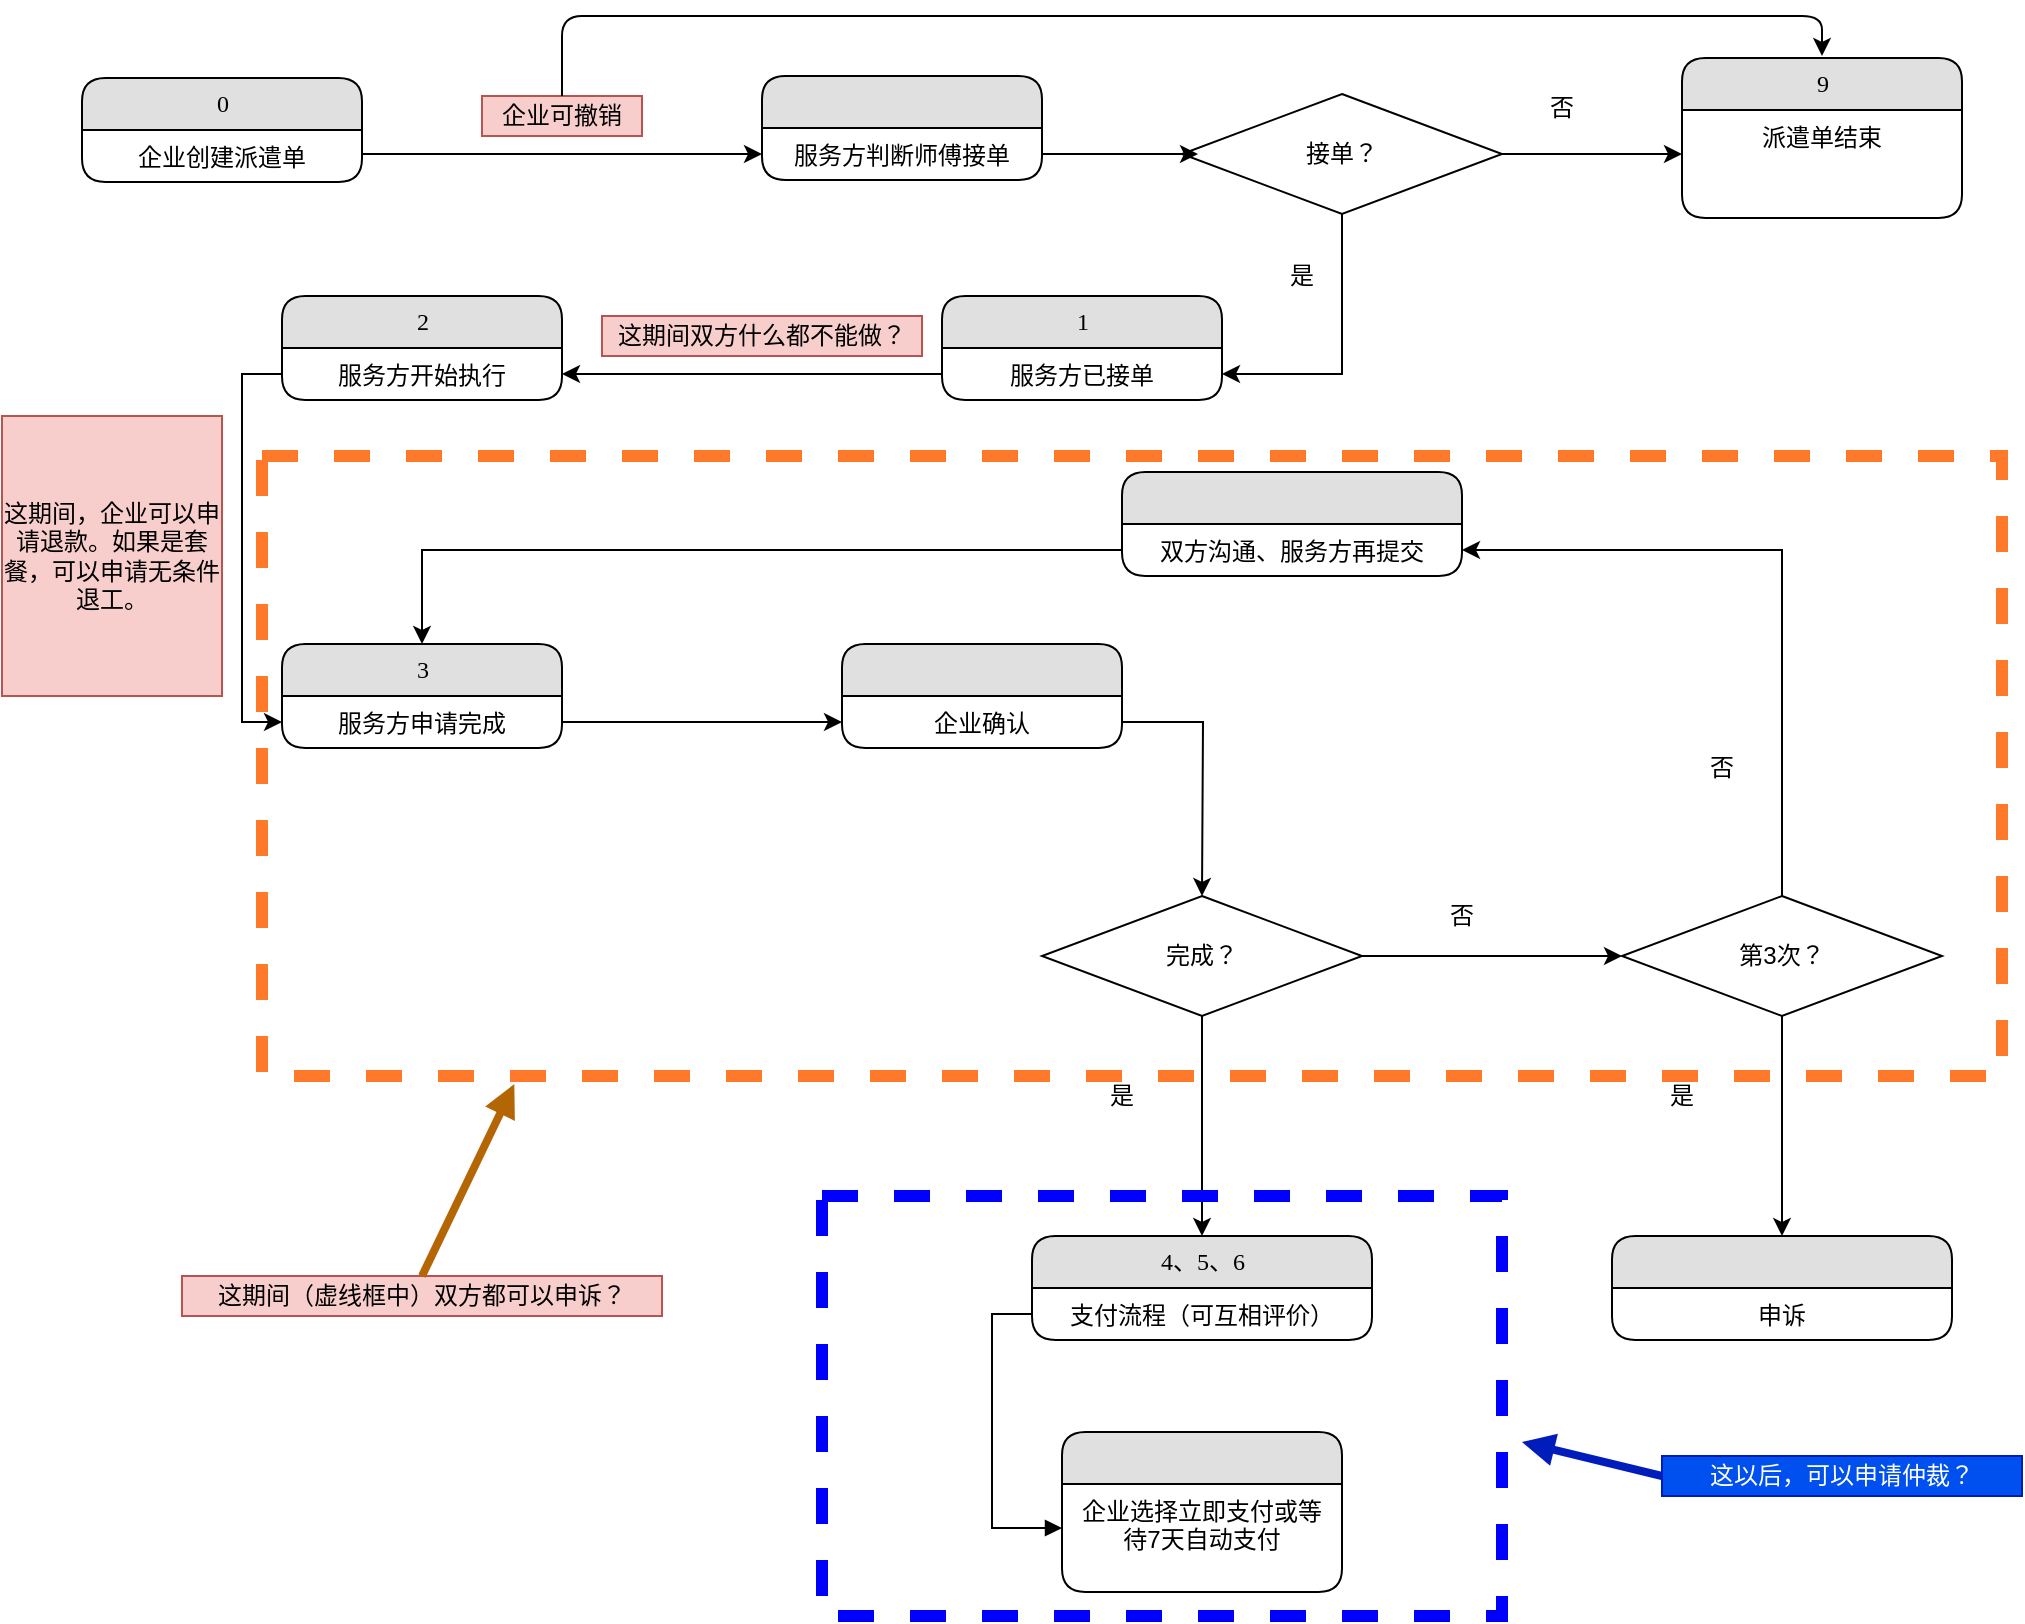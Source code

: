 <mxfile version="12.7.2" type="github">
  <diagram name="Page-1" id="52a04d89-c75d-2922-d76d-85b35f80e030">
    <mxGraphModel dx="1673" dy="934" grid="1" gridSize="10" guides="1" tooltips="1" connect="1" arrows="1" fold="1" page="1" pageScale="1" pageWidth="1100" pageHeight="850" background="#ffffff" math="0" shadow="0">
      <root>
        <mxCell id="0" />
        <mxCell id="1" parent="0" />
        <mxCell id="1fdf3b25b50cf41e-1" value="0" style="swimlane;html=1;fontStyle=0;childLayout=stackLayout;horizontal=1;startSize=26;fillColor=#e0e0e0;horizontalStack=0;resizeParent=1;resizeLast=0;collapsible=1;marginBottom=0;swimlaneFillColor=#ffffff;align=center;rounded=1;shadow=0;comic=0;labelBackgroundColor=none;strokeWidth=1;fontFamily=Verdana;fontSize=12" parent="1" vertex="1">
          <mxGeometry x="120" y="61" width="140" height="52" as="geometry" />
        </mxCell>
        <mxCell id="1fdf3b25b50cf41e-2" value="企业创建派遣单" style="text;html=1;strokeColor=none;fillColor=none;spacingLeft=4;spacingRight=4;whiteSpace=wrap;overflow=hidden;rotatable=0;points=[[0,0.5],[1,0.5]];portConstraint=eastwest;align=center;" parent="1fdf3b25b50cf41e-1" vertex="1">
          <mxGeometry y="26" width="140" height="24" as="geometry" />
        </mxCell>
        <mxCell id="d0jnjU2pJw37aTX6-w42-1" value="" style="swimlane;html=1;fontStyle=0;childLayout=stackLayout;horizontal=1;startSize=26;fillColor=#e0e0e0;horizontalStack=0;resizeParent=1;resizeLast=0;collapsible=1;marginBottom=0;swimlaneFillColor=#ffffff;align=center;rounded=1;shadow=0;comic=0;labelBackgroundColor=none;strokeWidth=1;fontFamily=Verdana;fontSize=12" vertex="1" parent="1">
          <mxGeometry x="460" y="60" width="140" height="52" as="geometry" />
        </mxCell>
        <mxCell id="d0jnjU2pJw37aTX6-w42-2" value="服务方判断师傅接单" style="text;html=1;strokeColor=none;fillColor=none;spacingLeft=4;spacingRight=4;whiteSpace=wrap;overflow=hidden;rotatable=0;points=[[0,0.5],[1,0.5]];portConstraint=eastwest;align=center;" vertex="1" parent="d0jnjU2pJw37aTX6-w42-1">
          <mxGeometry y="26" width="140" height="26" as="geometry" />
        </mxCell>
        <mxCell id="d0jnjU2pJw37aTX6-w42-3" value="1" style="swimlane;html=1;fontStyle=0;childLayout=stackLayout;horizontal=1;startSize=26;fillColor=#e0e0e0;horizontalStack=0;resizeParent=1;resizeLast=0;collapsible=1;marginBottom=0;swimlaneFillColor=#ffffff;align=center;rounded=1;shadow=0;comic=0;labelBackgroundColor=none;strokeWidth=1;fontFamily=Verdana;fontSize=12" vertex="1" parent="1">
          <mxGeometry x="550" y="170" width="140" height="52" as="geometry" />
        </mxCell>
        <mxCell id="d0jnjU2pJw37aTX6-w42-4" value="&lt;div style=&quot;text-align: left&quot;&gt;&lt;span&gt;服务方已接单&lt;/span&gt;&lt;/div&gt;" style="text;html=1;strokeColor=none;fillColor=none;spacingLeft=4;spacingRight=4;whiteSpace=wrap;overflow=hidden;rotatable=0;points=[[0,0.5],[1,0.5]];portConstraint=eastwest;align=center;" vertex="1" parent="d0jnjU2pJw37aTX6-w42-3">
          <mxGeometry y="26" width="140" height="26" as="geometry" />
        </mxCell>
        <mxCell id="d0jnjU2pJw37aTX6-w42-5" value="3" style="swimlane;html=1;fontStyle=0;childLayout=stackLayout;horizontal=1;startSize=26;fillColor=#e0e0e0;horizontalStack=0;resizeParent=1;resizeLast=0;collapsible=1;marginBottom=0;swimlaneFillColor=#ffffff;align=center;rounded=1;shadow=0;comic=0;labelBackgroundColor=none;strokeWidth=1;fontFamily=Verdana;fontSize=12" vertex="1" parent="1">
          <mxGeometry x="220" y="344" width="140" height="52" as="geometry" />
        </mxCell>
        <mxCell id="d0jnjU2pJw37aTX6-w42-6" value="服务方申请完成" style="text;html=1;strokeColor=none;fillColor=none;spacingLeft=4;spacingRight=4;whiteSpace=wrap;overflow=hidden;rotatable=0;points=[[0,0.5],[1,0.5]];portConstraint=eastwest;align=center;" vertex="1" parent="d0jnjU2pJw37aTX6-w42-5">
          <mxGeometry y="26" width="140" height="26" as="geometry" />
        </mxCell>
        <mxCell id="d0jnjU2pJw37aTX6-w42-7" value="" style="swimlane;html=1;fontStyle=0;childLayout=stackLayout;horizontal=1;startSize=26;fillColor=#e0e0e0;horizontalStack=0;resizeParent=1;resizeLast=0;collapsible=1;marginBottom=0;swimlaneFillColor=#ffffff;align=center;rounded=1;shadow=0;comic=0;labelBackgroundColor=none;strokeWidth=1;fontFamily=Verdana;fontSize=12" vertex="1" parent="1">
          <mxGeometry x="500" y="344" width="140" height="52" as="geometry" />
        </mxCell>
        <mxCell id="d0jnjU2pJw37aTX6-w42-8" value="企业确认" style="text;html=1;strokeColor=none;fillColor=none;spacingLeft=4;spacingRight=4;whiteSpace=wrap;overflow=hidden;rotatable=0;points=[[0,0.5],[1,0.5]];portConstraint=eastwest;align=center;" vertex="1" parent="d0jnjU2pJw37aTX6-w42-7">
          <mxGeometry y="26" width="140" height="26" as="geometry" />
        </mxCell>
        <mxCell id="d0jnjU2pJw37aTX6-w42-36" style="edgeStyle=orthogonalEdgeStyle;rounded=0;orthogonalLoop=1;jettySize=auto;html=1;entryX=0;entryY=0.5;entryDx=0;entryDy=0;" edge="1" parent="1" source="d0jnjU2pJw37aTX6-w42-9" target="d0jnjU2pJw37aTX6-w42-30">
          <mxGeometry relative="1" as="geometry" />
        </mxCell>
        <mxCell id="d0jnjU2pJw37aTX6-w42-50" style="edgeStyle=orthogonalEdgeStyle;rounded=0;orthogonalLoop=1;jettySize=auto;html=1;" edge="1" parent="1" source="d0jnjU2pJw37aTX6-w42-9" target="d0jnjU2pJw37aTX6-w42-48">
          <mxGeometry relative="1" as="geometry" />
        </mxCell>
        <mxCell id="d0jnjU2pJw37aTX6-w42-9" value="完成？" style="rhombus;whiteSpace=wrap;html=1;" vertex="1" parent="1">
          <mxGeometry x="600" y="470" width="160" height="60" as="geometry" />
        </mxCell>
        <mxCell id="d0jnjU2pJw37aTX6-w42-10" value="" style="swimlane;html=1;fontStyle=0;childLayout=stackLayout;horizontal=1;startSize=26;fillColor=#e0e0e0;horizontalStack=0;resizeParent=1;resizeLast=0;collapsible=1;marginBottom=0;swimlaneFillColor=#ffffff;align=center;rounded=1;shadow=0;comic=0;labelBackgroundColor=none;strokeWidth=1;fontFamily=Verdana;fontSize=12" vertex="1" parent="1">
          <mxGeometry x="610" y="738" width="140" height="80" as="geometry" />
        </mxCell>
        <mxCell id="d0jnjU2pJw37aTX6-w42-11" value="企业选择立即支付或等待7天自动支付" style="text;html=1;strokeColor=none;fillColor=none;spacingLeft=4;spacingRight=4;whiteSpace=wrap;overflow=hidden;rotatable=0;points=[[0,0.5],[1,0.5]];portConstraint=eastwest;align=center;" vertex="1" parent="d0jnjU2pJw37aTX6-w42-10">
          <mxGeometry y="26" width="140" height="44" as="geometry" />
        </mxCell>
        <mxCell id="d0jnjU2pJw37aTX6-w42-12" style="edgeStyle=orthogonalEdgeStyle;rounded=0;orthogonalLoop=1;jettySize=auto;html=1;" edge="1" parent="1" source="1fdf3b25b50cf41e-2" target="d0jnjU2pJw37aTX6-w42-2">
          <mxGeometry relative="1" as="geometry" />
        </mxCell>
        <mxCell id="d0jnjU2pJw37aTX6-w42-13" value="企业可撤销" style="text;html=1;strokeColor=#b85450;fillColor=#f8cecc;align=center;verticalAlign=middle;whiteSpace=wrap;rounded=0;" vertex="1" parent="1">
          <mxGeometry x="320" y="70" width="80" height="20" as="geometry" />
        </mxCell>
        <mxCell id="d0jnjU2pJw37aTX6-w42-18" style="edgeStyle=orthogonalEdgeStyle;rounded=0;orthogonalLoop=1;jettySize=auto;html=1;" edge="1" parent="1" source="d0jnjU2pJw37aTX6-w42-14" target="d0jnjU2pJw37aTX6-w42-16">
          <mxGeometry relative="1" as="geometry" />
        </mxCell>
        <mxCell id="d0jnjU2pJw37aTX6-w42-21" style="edgeStyle=orthogonalEdgeStyle;rounded=0;orthogonalLoop=1;jettySize=auto;html=1;entryX=1;entryY=0.5;entryDx=0;entryDy=0;" edge="1" parent="1" source="d0jnjU2pJw37aTX6-w42-14" target="d0jnjU2pJw37aTX6-w42-4">
          <mxGeometry relative="1" as="geometry" />
        </mxCell>
        <mxCell id="d0jnjU2pJw37aTX6-w42-14" value="接单？" style="rhombus;whiteSpace=wrap;html=1;" vertex="1" parent="1">
          <mxGeometry x="670" y="69" width="160" height="60" as="geometry" />
        </mxCell>
        <mxCell id="d0jnjU2pJw37aTX6-w42-15" value="9" style="swimlane;html=1;fontStyle=0;childLayout=stackLayout;horizontal=1;startSize=26;fillColor=#e0e0e0;horizontalStack=0;resizeParent=1;resizeLast=0;collapsible=1;marginBottom=0;swimlaneFillColor=#ffffff;align=center;rounded=1;shadow=0;comic=0;labelBackgroundColor=none;strokeWidth=1;fontFamily=Verdana;fontSize=12" vertex="1" parent="1">
          <mxGeometry x="920" y="51" width="140" height="80" as="geometry" />
        </mxCell>
        <mxCell id="d0jnjU2pJw37aTX6-w42-16" value="派遣单结束" style="text;html=1;strokeColor=none;fillColor=none;spacingLeft=4;spacingRight=4;whiteSpace=wrap;overflow=hidden;rotatable=0;points=[[0,0.5],[1,0.5]];portConstraint=eastwest;align=center;" vertex="1" parent="d0jnjU2pJw37aTX6-w42-15">
          <mxGeometry y="26" width="140" height="44" as="geometry" />
        </mxCell>
        <mxCell id="d0jnjU2pJw37aTX6-w42-17" style="edgeStyle=orthogonalEdgeStyle;rounded=0;orthogonalLoop=1;jettySize=auto;html=1;entryX=0.05;entryY=0.5;entryDx=0;entryDy=0;entryPerimeter=0;" edge="1" parent="1" source="d0jnjU2pJw37aTX6-w42-2" target="d0jnjU2pJw37aTX6-w42-14">
          <mxGeometry relative="1" as="geometry" />
        </mxCell>
        <mxCell id="d0jnjU2pJw37aTX6-w42-19" value="否" style="text;html=1;strokeColor=none;fillColor=none;align=center;verticalAlign=middle;whiteSpace=wrap;rounded=0;" vertex="1" parent="1">
          <mxGeometry x="840" y="66" width="40" height="20" as="geometry" />
        </mxCell>
        <mxCell id="d0jnjU2pJw37aTX6-w42-20" value="" style="endArrow=classic;html=1;exitX=0.5;exitY=0;exitDx=0;exitDy=0;" edge="1" parent="1" source="d0jnjU2pJw37aTX6-w42-13">
          <mxGeometry width="50" height="50" relative="1" as="geometry">
            <mxPoint x="270" y="240" as="sourcePoint" />
            <mxPoint x="990" y="50" as="targetPoint" />
            <Array as="points">
              <mxPoint x="360" y="30" />
              <mxPoint x="990" y="30" />
            </Array>
          </mxGeometry>
        </mxCell>
        <mxCell id="d0jnjU2pJw37aTX6-w42-22" value="是" style="text;html=1;strokeColor=none;fillColor=none;align=center;verticalAlign=middle;whiteSpace=wrap;rounded=0;" vertex="1" parent="1">
          <mxGeometry x="710" y="150" width="40" height="20" as="geometry" />
        </mxCell>
        <mxCell id="d0jnjU2pJw37aTX6-w42-24" value="2" style="swimlane;html=1;fontStyle=0;childLayout=stackLayout;horizontal=1;startSize=26;fillColor=#e0e0e0;horizontalStack=0;resizeParent=1;resizeLast=0;collapsible=1;marginBottom=0;swimlaneFillColor=#ffffff;align=center;rounded=1;shadow=0;comic=0;labelBackgroundColor=none;strokeWidth=1;fontFamily=Verdana;fontSize=12" vertex="1" parent="1">
          <mxGeometry x="220" y="170" width="140" height="52" as="geometry" />
        </mxCell>
        <mxCell id="d0jnjU2pJw37aTX6-w42-25" value="&lt;div style=&quot;text-align: left&quot;&gt;&lt;span&gt;服务方开始执行&lt;/span&gt;&lt;/div&gt;" style="text;html=1;strokeColor=none;fillColor=none;spacingLeft=4;spacingRight=4;whiteSpace=wrap;overflow=hidden;rotatable=0;points=[[0,0.5],[1,0.5]];portConstraint=eastwest;align=center;" vertex="1" parent="d0jnjU2pJw37aTX6-w42-24">
          <mxGeometry y="26" width="140" height="26" as="geometry" />
        </mxCell>
        <mxCell id="d0jnjU2pJw37aTX6-w42-26" style="edgeStyle=orthogonalEdgeStyle;rounded=0;orthogonalLoop=1;jettySize=auto;html=1;" edge="1" parent="1" source="d0jnjU2pJw37aTX6-w42-4" target="d0jnjU2pJw37aTX6-w42-25">
          <mxGeometry relative="1" as="geometry" />
        </mxCell>
        <mxCell id="d0jnjU2pJw37aTX6-w42-27" value="这期间双方什么都不能做？" style="text;html=1;strokeColor=#b85450;fillColor=#f8cecc;align=center;verticalAlign=middle;whiteSpace=wrap;rounded=0;" vertex="1" parent="1">
          <mxGeometry x="380" y="180" width="160" height="20" as="geometry" />
        </mxCell>
        <mxCell id="d0jnjU2pJw37aTX6-w42-28" style="edgeStyle=orthogonalEdgeStyle;rounded=0;orthogonalLoop=1;jettySize=auto;html=1;entryX=0;entryY=0.5;entryDx=0;entryDy=0;" edge="1" parent="1" source="d0jnjU2pJw37aTX6-w42-25" target="d0jnjU2pJw37aTX6-w42-6">
          <mxGeometry relative="1" as="geometry" />
        </mxCell>
        <mxCell id="d0jnjU2pJw37aTX6-w42-29" style="edgeStyle=orthogonalEdgeStyle;rounded=0;orthogonalLoop=1;jettySize=auto;html=1;entryX=0;entryY=0.5;entryDx=0;entryDy=0;" edge="1" parent="1" source="d0jnjU2pJw37aTX6-w42-6" target="d0jnjU2pJw37aTX6-w42-8">
          <mxGeometry relative="1" as="geometry" />
        </mxCell>
        <mxCell id="d0jnjU2pJw37aTX6-w42-33" style="edgeStyle=orthogonalEdgeStyle;rounded=0;orthogonalLoop=1;jettySize=auto;html=1;" edge="1" parent="1" source="d0jnjU2pJw37aTX6-w42-30" target="d0jnjU2pJw37aTX6-w42-32">
          <mxGeometry relative="1" as="geometry" />
        </mxCell>
        <mxCell id="d0jnjU2pJw37aTX6-w42-46" style="edgeStyle=orthogonalEdgeStyle;rounded=0;orthogonalLoop=1;jettySize=auto;html=1;" edge="1" parent="1" source="d0jnjU2pJw37aTX6-w42-30" target="d0jnjU2pJw37aTX6-w42-44">
          <mxGeometry relative="1" as="geometry" />
        </mxCell>
        <mxCell id="d0jnjU2pJw37aTX6-w42-30" value="第3次？" style="rhombus;whiteSpace=wrap;html=1;" vertex="1" parent="1">
          <mxGeometry x="890" y="470" width="160" height="60" as="geometry" />
        </mxCell>
        <mxCell id="d0jnjU2pJw37aTX6-w42-34" style="edgeStyle=orthogonalEdgeStyle;rounded=0;orthogonalLoop=1;jettySize=auto;html=1;entryX=0.5;entryY=0;entryDx=0;entryDy=0;exitX=0;exitY=0.5;exitDx=0;exitDy=0;" edge="1" parent="1" source="d0jnjU2pJw37aTX6-w42-32" target="d0jnjU2pJw37aTX6-w42-5">
          <mxGeometry relative="1" as="geometry" />
        </mxCell>
        <mxCell id="d0jnjU2pJw37aTX6-w42-31" value="" style="swimlane;html=1;fontStyle=0;childLayout=stackLayout;horizontal=1;startSize=26;fillColor=#e0e0e0;horizontalStack=0;resizeParent=1;resizeLast=0;collapsible=1;marginBottom=0;swimlaneFillColor=#ffffff;align=center;rounded=1;shadow=0;comic=0;labelBackgroundColor=none;strokeWidth=1;fontFamily=Verdana;fontSize=12" vertex="1" parent="1">
          <mxGeometry x="640" y="258" width="170" height="52" as="geometry" />
        </mxCell>
        <mxCell id="d0jnjU2pJw37aTX6-w42-32" value="双方沟通、服务方再提交" style="text;html=1;strokeColor=none;fillColor=none;spacingLeft=4;spacingRight=4;whiteSpace=wrap;overflow=hidden;rotatable=0;points=[[0,0.5],[1,0.5]];portConstraint=eastwest;align=center;" vertex="1" parent="d0jnjU2pJw37aTX6-w42-31">
          <mxGeometry y="26" width="170" height="26" as="geometry" />
        </mxCell>
        <mxCell id="d0jnjU2pJw37aTX6-w42-35" style="edgeStyle=orthogonalEdgeStyle;rounded=0;orthogonalLoop=1;jettySize=auto;html=1;" edge="1" parent="1" source="d0jnjU2pJw37aTX6-w42-8">
          <mxGeometry relative="1" as="geometry">
            <mxPoint x="680" y="470" as="targetPoint" />
          </mxGeometry>
        </mxCell>
        <mxCell id="d0jnjU2pJw37aTX6-w42-37" value="否" style="text;html=1;strokeColor=none;fillColor=none;align=center;verticalAlign=middle;whiteSpace=wrap;rounded=0;" vertex="1" parent="1">
          <mxGeometry x="790" y="470" width="40" height="20" as="geometry" />
        </mxCell>
        <mxCell id="d0jnjU2pJw37aTX6-w42-38" value="否" style="text;html=1;strokeColor=none;fillColor=none;align=center;verticalAlign=middle;whiteSpace=wrap;rounded=0;" vertex="1" parent="1">
          <mxGeometry x="920" y="396" width="40" height="20" as="geometry" />
        </mxCell>
        <mxCell id="d0jnjU2pJw37aTX6-w42-39" value="是" style="text;html=1;strokeColor=none;fillColor=none;align=center;verticalAlign=middle;whiteSpace=wrap;rounded=0;" vertex="1" parent="1">
          <mxGeometry x="620" y="560" width="40" height="20" as="geometry" />
        </mxCell>
        <mxCell id="d0jnjU2pJw37aTX6-w42-40" value="是" style="text;html=1;strokeColor=none;fillColor=none;align=center;verticalAlign=middle;whiteSpace=wrap;rounded=0;" vertex="1" parent="1">
          <mxGeometry x="900" y="560" width="40" height="20" as="geometry" />
        </mxCell>
        <mxCell id="d0jnjU2pJw37aTX6-w42-44" value="" style="swimlane;html=1;fontStyle=0;childLayout=stackLayout;horizontal=1;startSize=26;fillColor=#e0e0e0;horizontalStack=0;resizeParent=1;resizeLast=0;collapsible=1;marginBottom=0;swimlaneFillColor=#ffffff;align=center;rounded=1;shadow=0;comic=0;labelBackgroundColor=none;strokeWidth=1;fontFamily=Verdana;fontSize=12" vertex="1" parent="1">
          <mxGeometry x="885" y="640" width="170" height="52" as="geometry" />
        </mxCell>
        <mxCell id="d0jnjU2pJw37aTX6-w42-45" value="申诉" style="text;html=1;strokeColor=none;fillColor=none;spacingLeft=4;spacingRight=4;whiteSpace=wrap;overflow=hidden;rotatable=0;points=[[0,0.5],[1,0.5]];portConstraint=eastwest;align=center;" vertex="1" parent="d0jnjU2pJw37aTX6-w42-44">
          <mxGeometry y="26" width="170" height="26" as="geometry" />
        </mxCell>
        <mxCell id="d0jnjU2pJw37aTX6-w42-47" value="这期间，企业可以申请退款。如果是套餐，可以申请无条件退工。" style="text;html=1;strokeColor=#b85450;fillColor=#f8cecc;align=center;verticalAlign=middle;whiteSpace=wrap;rounded=0;" vertex="1" parent="1">
          <mxGeometry x="80" y="230" width="110" height="140" as="geometry" />
        </mxCell>
        <mxCell id="d0jnjU2pJw37aTX6-w42-48" value="4、5、6" style="swimlane;html=1;fontStyle=0;childLayout=stackLayout;horizontal=1;startSize=26;fillColor=#e0e0e0;horizontalStack=0;resizeParent=1;resizeLast=0;collapsible=1;marginBottom=0;swimlaneFillColor=#ffffff;align=center;rounded=1;shadow=0;comic=0;labelBackgroundColor=none;strokeWidth=1;fontFamily=Verdana;fontSize=12" vertex="1" parent="1">
          <mxGeometry x="595" y="640" width="170" height="52" as="geometry" />
        </mxCell>
        <mxCell id="d0jnjU2pJw37aTX6-w42-49" value="支付流程（可互相评价）" style="text;html=1;strokeColor=none;fillColor=none;spacingLeft=4;spacingRight=4;whiteSpace=wrap;overflow=hidden;rotatable=0;points=[[0,0.5],[1,0.5]];portConstraint=eastwest;align=center;" vertex="1" parent="d0jnjU2pJw37aTX6-w42-48">
          <mxGeometry y="26" width="170" height="26" as="geometry" />
        </mxCell>
        <mxCell id="d0jnjU2pJw37aTX6-w42-51" value="" style="rounded=0;whiteSpace=wrap;html=1;fillColor=none;dashed=1;strokeColor=#FF792B;strokeWidth=6;" vertex="1" parent="1">
          <mxGeometry x="210" y="250" width="870" height="310" as="geometry" />
        </mxCell>
        <mxCell id="d0jnjU2pJw37aTX6-w42-53" value="这期间（虚线框中）双方都可以申诉？" style="text;html=1;strokeColor=#b85450;fillColor=#f8cecc;align=center;verticalAlign=middle;whiteSpace=wrap;rounded=0;" vertex="1" parent="1">
          <mxGeometry x="170" y="660" width="240" height="20" as="geometry" />
        </mxCell>
        <mxCell id="d0jnjU2pJw37aTX6-w42-54" value="" style="endArrow=block;html=1;exitX=0.5;exitY=0;exitDx=0;exitDy=0;entryX=0.145;entryY=1.013;entryDx=0;entryDy=0;entryPerimeter=0;endFill=1;strokeWidth=4;fillColor=#fad7ac;strokeColor=#b46504;" edge="1" parent="1" source="d0jnjU2pJw37aTX6-w42-53" target="d0jnjU2pJw37aTX6-w42-51">
          <mxGeometry width="50" height="50" relative="1" as="geometry">
            <mxPoint x="200" y="730" as="sourcePoint" />
            <mxPoint x="250" y="680" as="targetPoint" />
          </mxGeometry>
        </mxCell>
        <mxCell id="d0jnjU2pJw37aTX6-w42-55" value="这以后，可以申请仲裁？" style="text;html=1;strokeColor=#001DBC;fillColor=#0050ef;align=center;verticalAlign=middle;whiteSpace=wrap;rounded=0;fontColor=#ffffff;" vertex="1" parent="1">
          <mxGeometry x="910" y="750" width="180" height="20" as="geometry" />
        </mxCell>
        <mxCell id="d0jnjU2pJw37aTX6-w42-56" value="" style="endArrow=block;html=1;entryX=0.145;entryY=1.013;entryDx=0;entryDy=0;entryPerimeter=0;endFill=1;strokeWidth=4;fillColor=#0050ef;strokeColor=#001DBC;" edge="1" parent="1">
          <mxGeometry width="50" height="50" relative="1" as="geometry">
            <mxPoint x="910" y="760" as="sourcePoint" />
            <mxPoint x="840.0" y="743" as="targetPoint" />
          </mxGeometry>
        </mxCell>
        <mxCell id="d0jnjU2pJw37aTX6-w42-57" style="edgeStyle=orthogonalEdgeStyle;rounded=0;orthogonalLoop=1;jettySize=auto;html=1;entryX=0;entryY=0.5;entryDx=0;entryDy=0;endArrow=block;endFill=1;strokeWidth=1;" edge="1" parent="1" source="d0jnjU2pJw37aTX6-w42-49" target="d0jnjU2pJw37aTX6-w42-11">
          <mxGeometry relative="1" as="geometry" />
        </mxCell>
        <mxCell id="d0jnjU2pJw37aTX6-w42-58" value="" style="rounded=0;whiteSpace=wrap;html=1;fillColor=none;dashed=1;strokeWidth=6;strokeColor=#0000FF;" vertex="1" parent="1">
          <mxGeometry x="490" y="620" width="340" height="210" as="geometry" />
        </mxCell>
      </root>
    </mxGraphModel>
  </diagram>
</mxfile>

